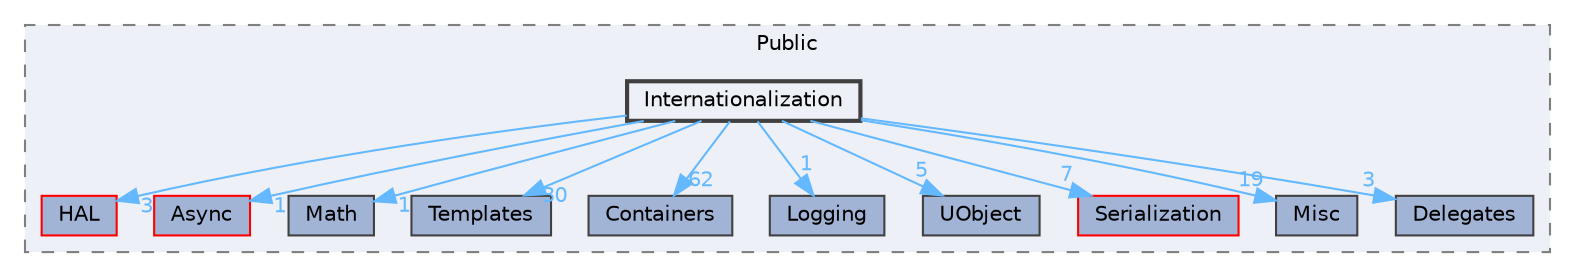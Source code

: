 digraph "Internationalization"
{
 // INTERACTIVE_SVG=YES
 // LATEX_PDF_SIZE
  bgcolor="transparent";
  edge [fontname=Helvetica,fontsize=10,labelfontname=Helvetica,labelfontsize=10];
  node [fontname=Helvetica,fontsize=10,shape=box,height=0.2,width=0.4];
  compound=true
  subgraph clusterdir_ba49309ee78fabe0452662bc1a7ef37d {
    graph [ bgcolor="#edf0f7", pencolor="grey50", label="Public", fontname=Helvetica,fontsize=10 style="filled,dashed", URL="dir_ba49309ee78fabe0452662bc1a7ef37d.html",tooltip=""]
  dir_06b681a867cd45e91f64ca04156625cf [label="HAL", fillcolor="#a2b4d6", color="red", style="filled", URL="dir_06b681a867cd45e91f64ca04156625cf.html",tooltip=""];
  dir_fab0544b3443f914df6ed288343023f7 [label="Async", fillcolor="#a2b4d6", color="red", style="filled", URL="dir_fab0544b3443f914df6ed288343023f7.html",tooltip=""];
  dir_d9c32345848c1de2353c1248bbdefaac [label="Math", fillcolor="#a2b4d6", color="grey25", style="filled", URL="dir_d9c32345848c1de2353c1248bbdefaac.html",tooltip=""];
  dir_d923b29e5793e4ca6ecf89bd6d2fe94d [label="Templates", fillcolor="#a2b4d6", color="grey25", style="filled", URL="dir_d923b29e5793e4ca6ecf89bd6d2fe94d.html",tooltip=""];
  dir_d6d4edf6ba84739b62e6fae684879a69 [label="Containers", fillcolor="#a2b4d6", color="grey25", style="filled", URL="dir_d6d4edf6ba84739b62e6fae684879a69.html",tooltip=""];
  dir_cdbe86fff28349c50d558c00879cc362 [label="Logging", fillcolor="#a2b4d6", color="grey25", style="filled", URL="dir_cdbe86fff28349c50d558c00879cc362.html",tooltip=""];
  dir_2d932d80d33aabcfd2bb1405923ee501 [label="UObject", fillcolor="#a2b4d6", color="grey25", style="filled", URL="dir_2d932d80d33aabcfd2bb1405923ee501.html",tooltip=""];
  dir_4acb951885fdf3c7a4c2ab809ab845db [label="Serialization", fillcolor="#a2b4d6", color="red", style="filled", URL="dir_4acb951885fdf3c7a4c2ab809ab845db.html",tooltip=""];
  dir_8d7b93d547498163f6da7ff79a1b5a4d [label="Misc", fillcolor="#a2b4d6", color="grey25", style="filled", URL="dir_8d7b93d547498163f6da7ff79a1b5a4d.html",tooltip=""];
  dir_a39d52dbb05fe3fcbf188fdc980a664a [label="Delegates", fillcolor="#a2b4d6", color="grey25", style="filled", URL="dir_a39d52dbb05fe3fcbf188fdc980a664a.html",tooltip=""];
  dir_7c36f6222b1cd3894142f27e327fdf31 [label="Internationalization", fillcolor="#edf0f7", color="grey25", style="filled,bold", URL="dir_7c36f6222b1cd3894142f27e327fdf31.html",tooltip=""];
  }
  dir_7c36f6222b1cd3894142f27e327fdf31->dir_06b681a867cd45e91f64ca04156625cf [headlabel="3", labeldistance=1.5 headhref="dir_000526_000461.html" href="dir_000526_000461.html" color="steelblue1" fontcolor="steelblue1"];
  dir_7c36f6222b1cd3894142f27e327fdf31->dir_2d932d80d33aabcfd2bb1405923ee501 [headlabel="5", labeldistance=1.5 headhref="dir_000526_001227.html" href="dir_000526_001227.html" color="steelblue1" fontcolor="steelblue1"];
  dir_7c36f6222b1cd3894142f27e327fdf31->dir_4acb951885fdf3c7a4c2ab809ab845db [headlabel="7", labeldistance=1.5 headhref="dir_000526_001018.html" href="dir_000526_001018.html" color="steelblue1" fontcolor="steelblue1"];
  dir_7c36f6222b1cd3894142f27e327fdf31->dir_8d7b93d547498163f6da7ff79a1b5a4d [headlabel="19", labeldistance=1.5 headhref="dir_000526_000649.html" href="dir_000526_000649.html" color="steelblue1" fontcolor="steelblue1"];
  dir_7c36f6222b1cd3894142f27e327fdf31->dir_a39d52dbb05fe3fcbf188fdc980a664a [headlabel="3", labeldistance=1.5 headhref="dir_000526_000308.html" href="dir_000526_000308.html" color="steelblue1" fontcolor="steelblue1"];
  dir_7c36f6222b1cd3894142f27e327fdf31->dir_cdbe86fff28349c50d558c00879cc362 [headlabel="1", labeldistance=1.5 headhref="dir_000526_000592.html" href="dir_000526_000592.html" color="steelblue1" fontcolor="steelblue1"];
  dir_7c36f6222b1cd3894142f27e327fdf31->dir_d6d4edf6ba84739b62e6fae684879a69 [headlabel="62", labeldistance=1.5 headhref="dir_000526_000253.html" href="dir_000526_000253.html" color="steelblue1" fontcolor="steelblue1"];
  dir_7c36f6222b1cd3894142f27e327fdf31->dir_d923b29e5793e4ca6ecf89bd6d2fe94d [headlabel="30", labeldistance=1.5 headhref="dir_000526_001176.html" href="dir_000526_001176.html" color="steelblue1" fontcolor="steelblue1"];
  dir_7c36f6222b1cd3894142f27e327fdf31->dir_d9c32345848c1de2353c1248bbdefaac [headlabel="1", labeldistance=1.5 headhref="dir_000526_000608.html" href="dir_000526_000608.html" color="steelblue1" fontcolor="steelblue1"];
  dir_7c36f6222b1cd3894142f27e327fdf31->dir_fab0544b3443f914df6ed288343023f7 [headlabel="1", labeldistance=1.5 headhref="dir_000526_000065.html" href="dir_000526_000065.html" color="steelblue1" fontcolor="steelblue1"];
}

